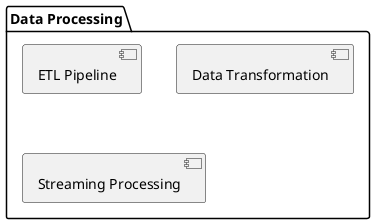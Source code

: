 @startuml

package "Data Processing" {
    component "ETL Pipeline" as ETL
    component "Data Transformation" as DataTransformation
    component "Streaming Processing" as Streaming
}

@enduml
